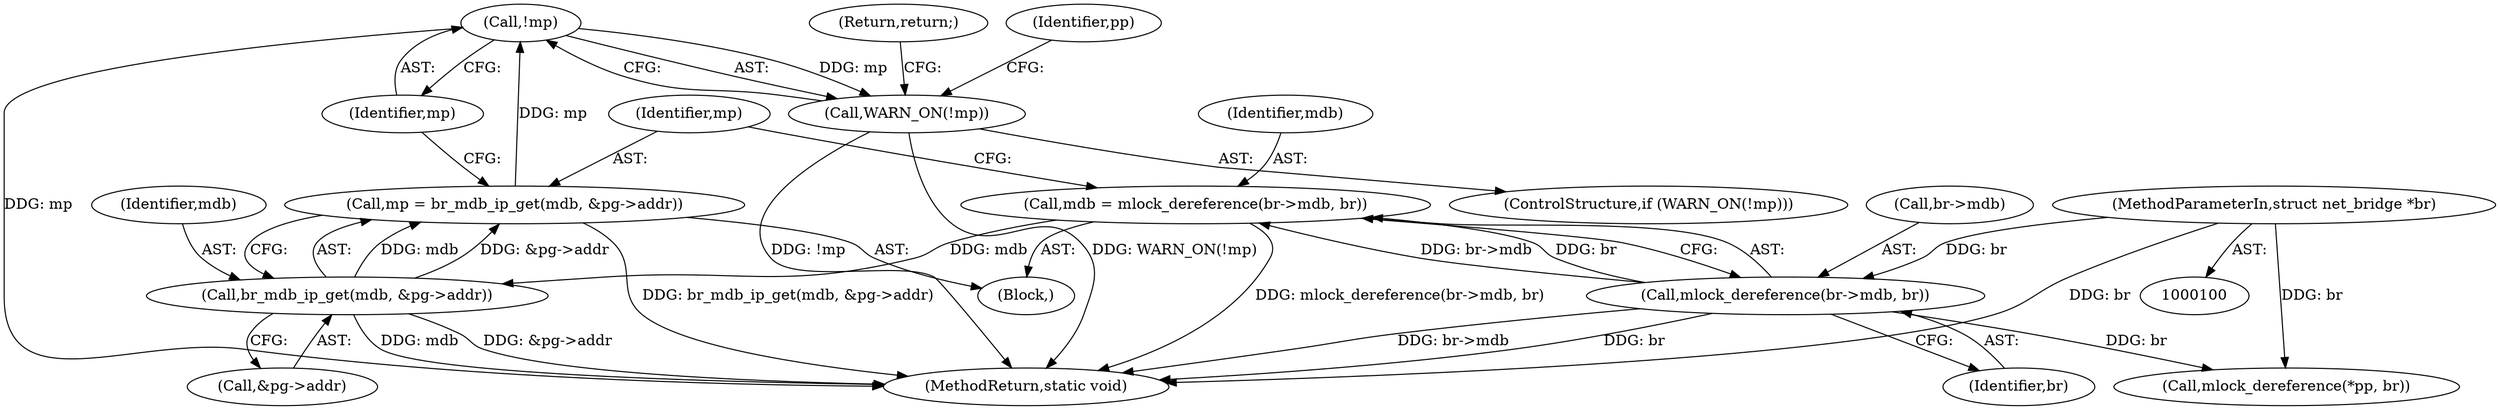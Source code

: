 digraph "0_linux_c7e8e8a8f7a70b343ca1e0f90a31e35ab2d16de1_0@pointer" {
"1000125" [label="(Call,!mp)"];
"1000115" [label="(Call,mp = br_mdb_ip_get(mdb, &pg->addr))"];
"1000117" [label="(Call,br_mdb_ip_get(mdb, &pg->addr))"];
"1000108" [label="(Call,mdb = mlock_dereference(br->mdb, br))"];
"1000110" [label="(Call,mlock_dereference(br->mdb, br))"];
"1000101" [label="(MethodParameterIn,struct net_bridge *br)"];
"1000124" [label="(Call,WARN_ON(!mp))"];
"1000126" [label="(Identifier,mp)"];
"1000130" [label="(Identifier,pp)"];
"1000205" [label="(MethodReturn,static void)"];
"1000117" [label="(Call,br_mdb_ip_get(mdb, &pg->addr))"];
"1000109" [label="(Identifier,mdb)"];
"1000111" [label="(Call,br->mdb)"];
"1000110" [label="(Call,mlock_dereference(br->mdb, br))"];
"1000119" [label="(Call,&pg->addr)"];
"1000118" [label="(Identifier,mdb)"];
"1000101" [label="(MethodParameterIn,struct net_bridge *br)"];
"1000138" [label="(Call,mlock_dereference(*pp, br))"];
"1000108" [label="(Call,mdb = mlock_dereference(br->mdb, br))"];
"1000124" [label="(Call,WARN_ON(!mp))"];
"1000125" [label="(Call,!mp)"];
"1000127" [label="(Return,return;)"];
"1000103" [label="(Block,)"];
"1000116" [label="(Identifier,mp)"];
"1000115" [label="(Call,mp = br_mdb_ip_get(mdb, &pg->addr))"];
"1000114" [label="(Identifier,br)"];
"1000123" [label="(ControlStructure,if (WARN_ON(!mp)))"];
"1000125" -> "1000124"  [label="AST: "];
"1000125" -> "1000126"  [label="CFG: "];
"1000126" -> "1000125"  [label="AST: "];
"1000124" -> "1000125"  [label="CFG: "];
"1000125" -> "1000205"  [label="DDG: mp"];
"1000125" -> "1000124"  [label="DDG: mp"];
"1000115" -> "1000125"  [label="DDG: mp"];
"1000115" -> "1000103"  [label="AST: "];
"1000115" -> "1000117"  [label="CFG: "];
"1000116" -> "1000115"  [label="AST: "];
"1000117" -> "1000115"  [label="AST: "];
"1000126" -> "1000115"  [label="CFG: "];
"1000115" -> "1000205"  [label="DDG: br_mdb_ip_get(mdb, &pg->addr)"];
"1000117" -> "1000115"  [label="DDG: mdb"];
"1000117" -> "1000115"  [label="DDG: &pg->addr"];
"1000117" -> "1000119"  [label="CFG: "];
"1000118" -> "1000117"  [label="AST: "];
"1000119" -> "1000117"  [label="AST: "];
"1000117" -> "1000205"  [label="DDG: mdb"];
"1000117" -> "1000205"  [label="DDG: &pg->addr"];
"1000108" -> "1000117"  [label="DDG: mdb"];
"1000108" -> "1000103"  [label="AST: "];
"1000108" -> "1000110"  [label="CFG: "];
"1000109" -> "1000108"  [label="AST: "];
"1000110" -> "1000108"  [label="AST: "];
"1000116" -> "1000108"  [label="CFG: "];
"1000108" -> "1000205"  [label="DDG: mlock_dereference(br->mdb, br)"];
"1000110" -> "1000108"  [label="DDG: br->mdb"];
"1000110" -> "1000108"  [label="DDG: br"];
"1000110" -> "1000114"  [label="CFG: "];
"1000111" -> "1000110"  [label="AST: "];
"1000114" -> "1000110"  [label="AST: "];
"1000110" -> "1000205"  [label="DDG: br"];
"1000110" -> "1000205"  [label="DDG: br->mdb"];
"1000101" -> "1000110"  [label="DDG: br"];
"1000110" -> "1000138"  [label="DDG: br"];
"1000101" -> "1000100"  [label="AST: "];
"1000101" -> "1000205"  [label="DDG: br"];
"1000101" -> "1000138"  [label="DDG: br"];
"1000124" -> "1000123"  [label="AST: "];
"1000127" -> "1000124"  [label="CFG: "];
"1000130" -> "1000124"  [label="CFG: "];
"1000124" -> "1000205"  [label="DDG: !mp"];
"1000124" -> "1000205"  [label="DDG: WARN_ON(!mp)"];
}
